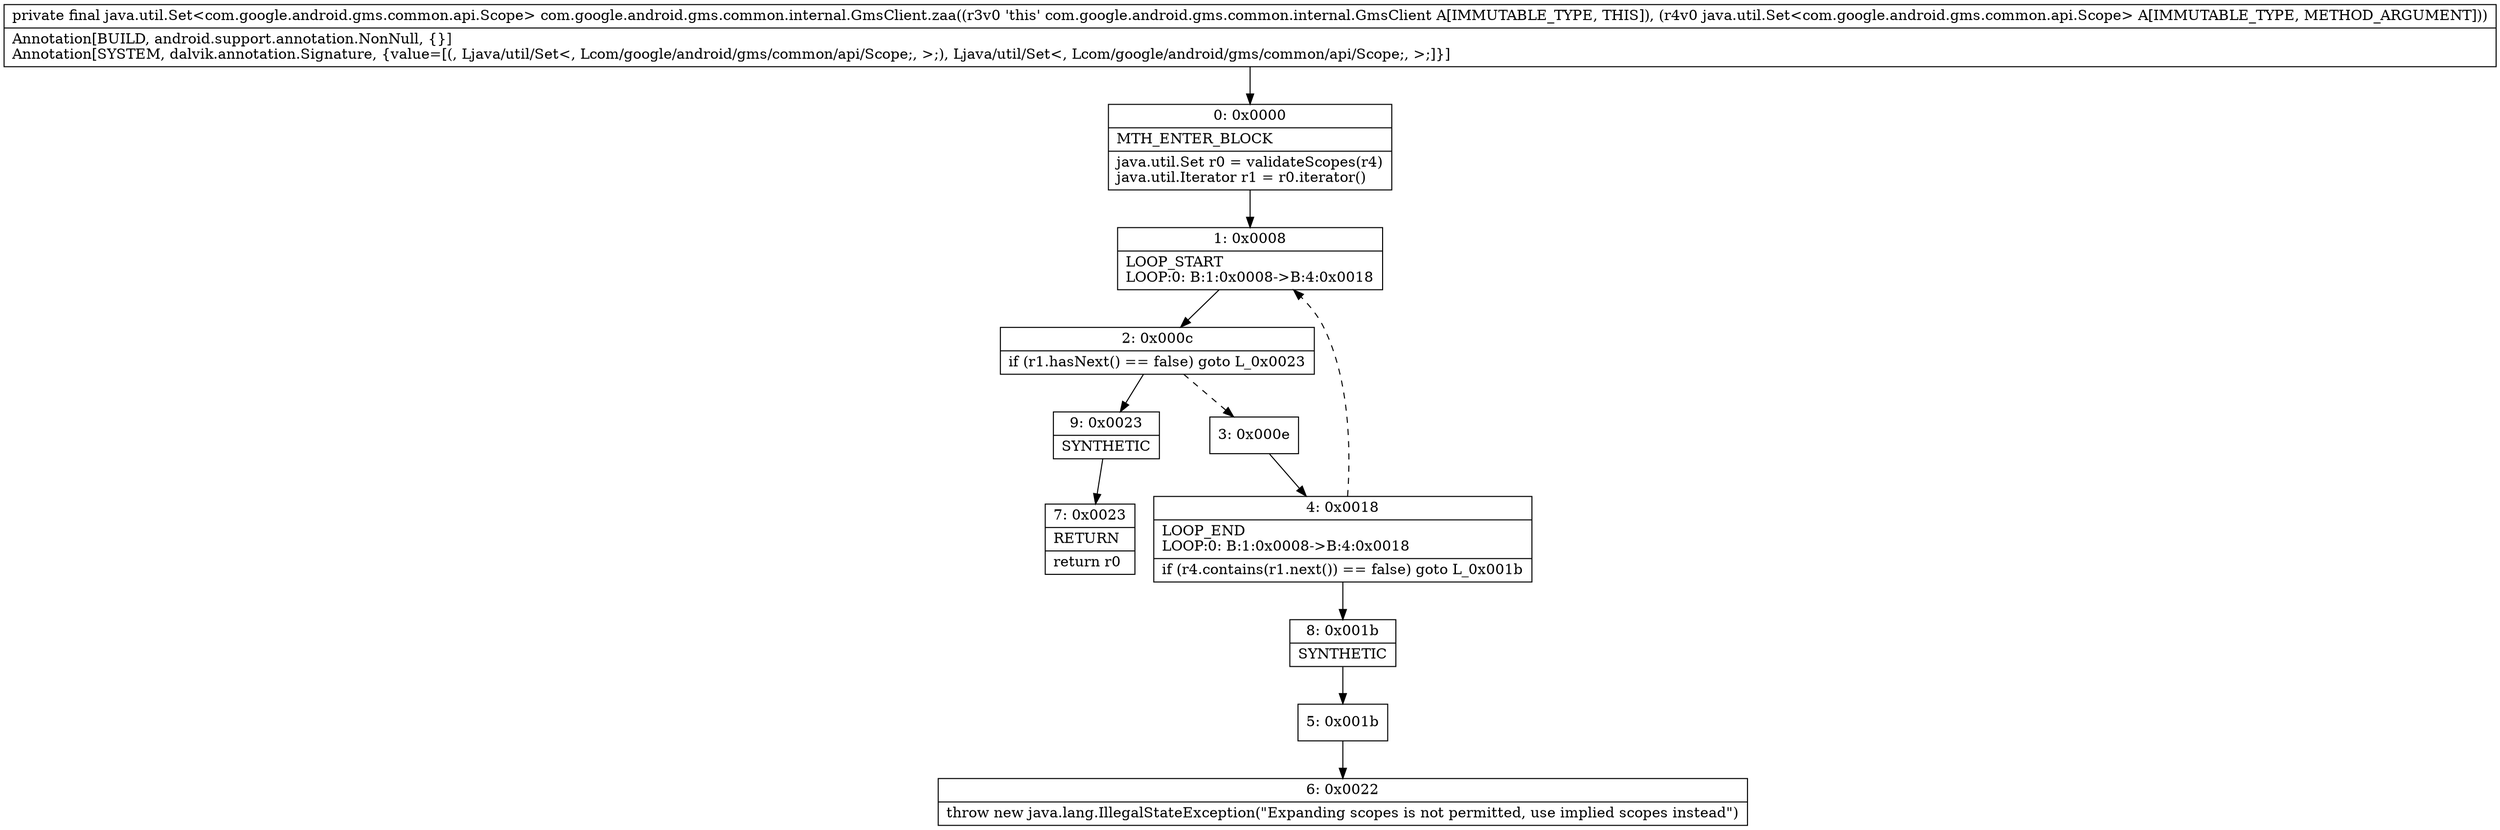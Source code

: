 digraph "CFG forcom.google.android.gms.common.internal.GmsClient.zaa(Ljava\/util\/Set;)Ljava\/util\/Set;" {
Node_0 [shape=record,label="{0\:\ 0x0000|MTH_ENTER_BLOCK\l|java.util.Set r0 = validateScopes(r4)\ljava.util.Iterator r1 = r0.iterator()\l}"];
Node_1 [shape=record,label="{1\:\ 0x0008|LOOP_START\lLOOP:0: B:1:0x0008\-\>B:4:0x0018\l}"];
Node_2 [shape=record,label="{2\:\ 0x000c|if (r1.hasNext() == false) goto L_0x0023\l}"];
Node_3 [shape=record,label="{3\:\ 0x000e}"];
Node_4 [shape=record,label="{4\:\ 0x0018|LOOP_END\lLOOP:0: B:1:0x0008\-\>B:4:0x0018\l|if (r4.contains(r1.next()) == false) goto L_0x001b\l}"];
Node_5 [shape=record,label="{5\:\ 0x001b}"];
Node_6 [shape=record,label="{6\:\ 0x0022|throw new java.lang.IllegalStateException(\"Expanding scopes is not permitted, use implied scopes instead\")\l}"];
Node_7 [shape=record,label="{7\:\ 0x0023|RETURN\l|return r0\l}"];
Node_8 [shape=record,label="{8\:\ 0x001b|SYNTHETIC\l}"];
Node_9 [shape=record,label="{9\:\ 0x0023|SYNTHETIC\l}"];
MethodNode[shape=record,label="{private final java.util.Set\<com.google.android.gms.common.api.Scope\> com.google.android.gms.common.internal.GmsClient.zaa((r3v0 'this' com.google.android.gms.common.internal.GmsClient A[IMMUTABLE_TYPE, THIS]), (r4v0 java.util.Set\<com.google.android.gms.common.api.Scope\> A[IMMUTABLE_TYPE, METHOD_ARGUMENT]))  | Annotation[BUILD, android.support.annotation.NonNull, \{\}]\lAnnotation[SYSTEM, dalvik.annotation.Signature, \{value=[(, Ljava\/util\/Set\<, Lcom\/google\/android\/gms\/common\/api\/Scope;, \>;), Ljava\/util\/Set\<, Lcom\/google\/android\/gms\/common\/api\/Scope;, \>;]\}]\l}"];
MethodNode -> Node_0;
Node_0 -> Node_1;
Node_1 -> Node_2;
Node_2 -> Node_3[style=dashed];
Node_2 -> Node_9;
Node_3 -> Node_4;
Node_4 -> Node_1[style=dashed];
Node_4 -> Node_8;
Node_5 -> Node_6;
Node_8 -> Node_5;
Node_9 -> Node_7;
}

